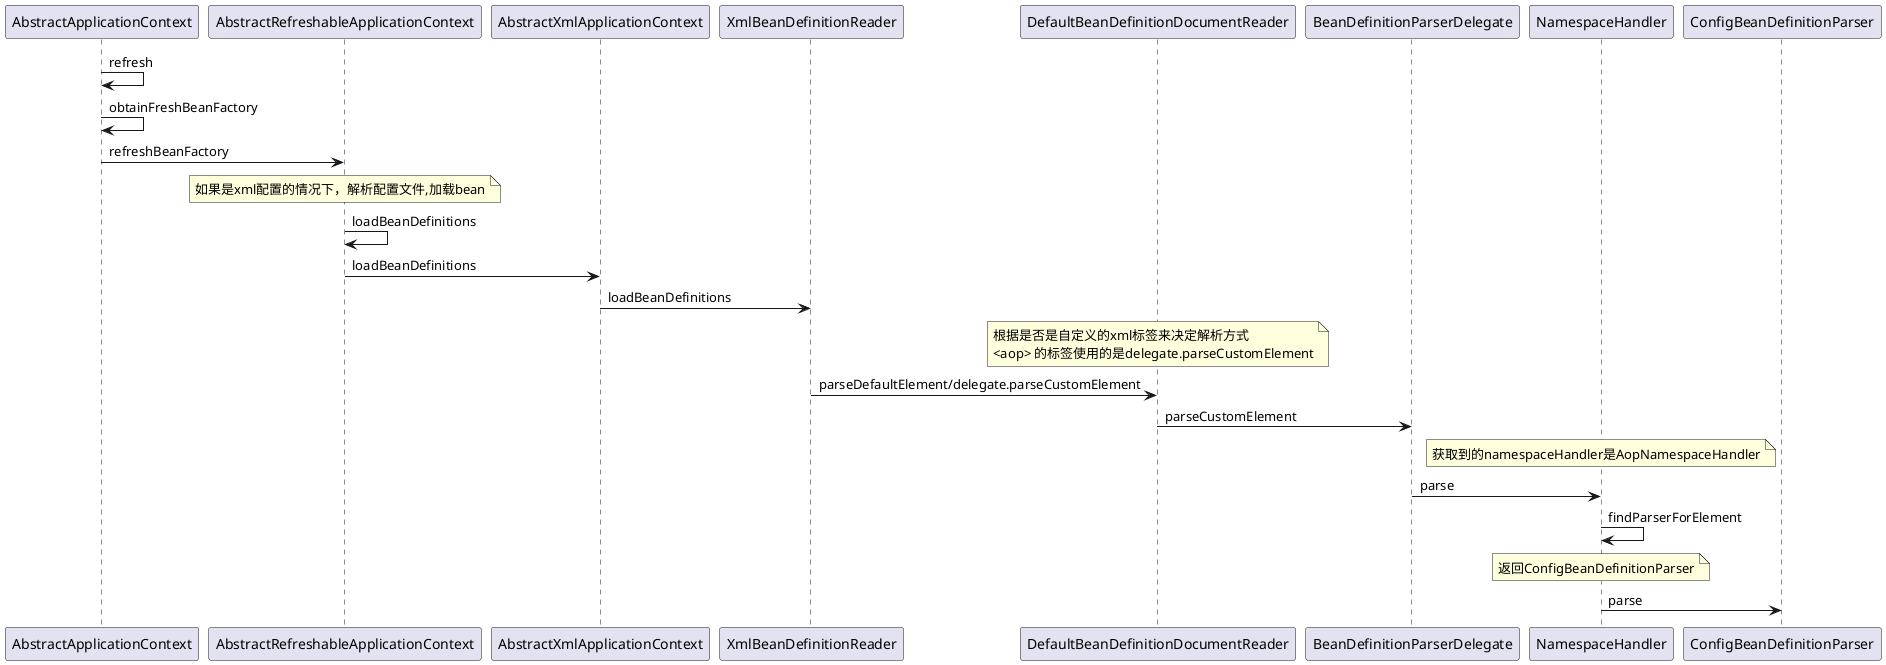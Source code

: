 @startuml
participant AbstractApplicationContext as applicationContext
participant AbstractRefreshableApplicationContext as refreshApplicationContext
participant AbstractXmlApplicationContext as xmlApplication
participant XmlBeanDefinitionReader as xmlBeanDefinitionReader
participant DefaultBeanDefinitionDocumentReader as documentReader
participant BeanDefinitionParserDelegate as parseDelegate
participant NamespaceHandler as namespaceHandler
participant ConfigBeanDefinitionParser as ConfigBeanDefinitionParser


applicationContext -> applicationContext : refresh
applicationContext -> applicationContext : obtainFreshBeanFactory
applicationContext -> refreshApplicationContext : refreshBeanFactory
note over refreshApplicationContext
  如果是xml配置的情况下，解析配置文件,加载bean
endnote
refreshApplicationContext -> refreshApplicationContext : loadBeanDefinitions
refreshApplicationContext -> xmlApplication : loadBeanDefinitions
xmlApplication -> xmlBeanDefinitionReader : loadBeanDefinitions
note over documentReader 
    根据是否是自定义的xml标签来决定解析方式
    <aop> 的标签使用的是delegate.parseCustomElement
endnote
xmlBeanDefinitionReader -> documentReader : parseDefaultElement/delegate.parseCustomElement
documentReader -> parseDelegate : parseCustomElement
note over namespaceHandler
  获取到的namespaceHandler是AopNamespaceHandler
endnote
parseDelegate -> namespaceHandler : parse

namespaceHandler -> namespaceHandler : findParserForElement
note over namespaceHandler
  返回ConfigBeanDefinitionParser
endnote
namespaceHandler -> ConfigBeanDefinitionParser : parse










@enduml